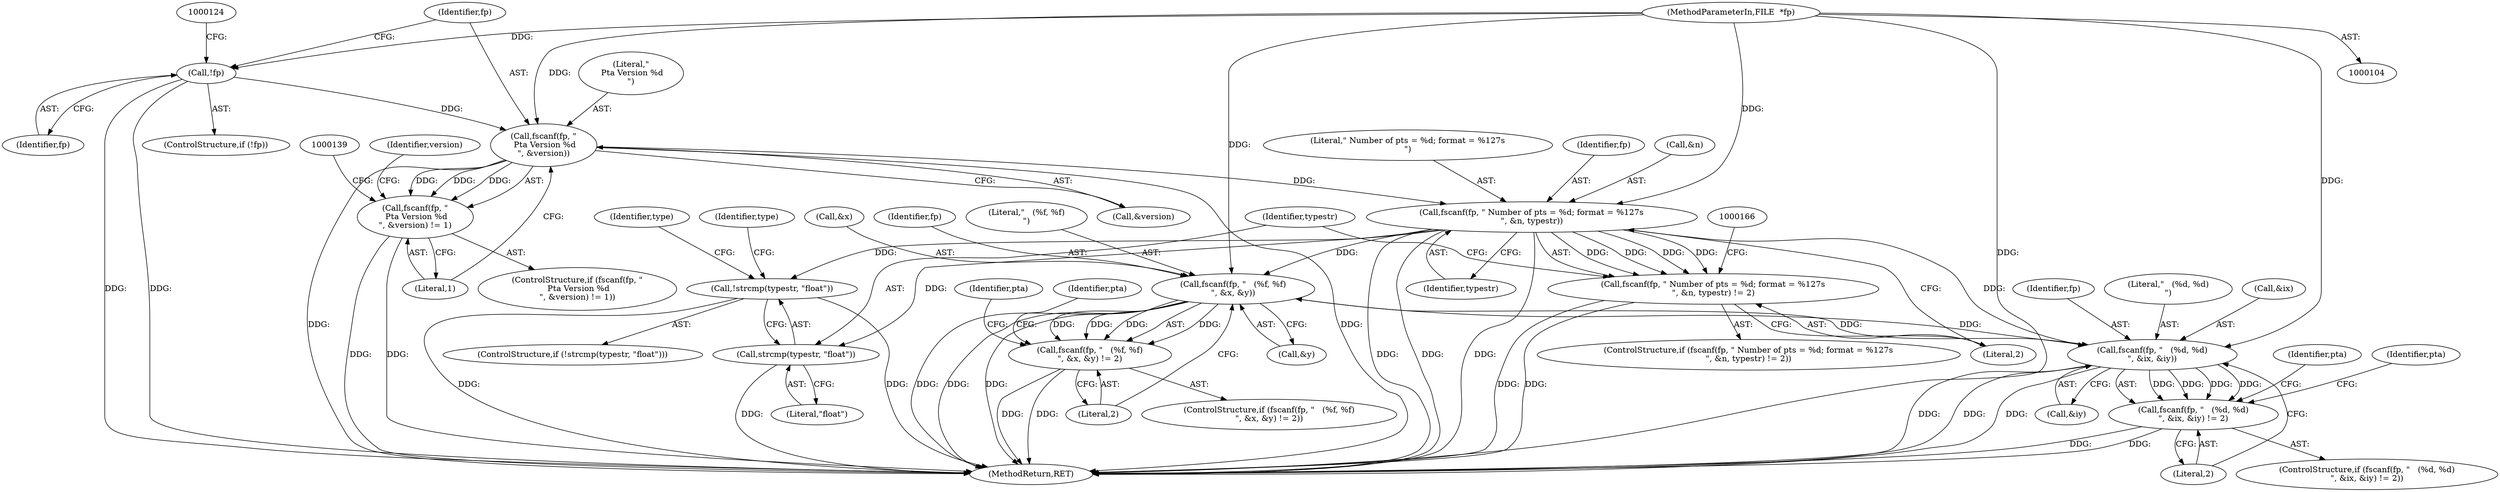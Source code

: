 digraph "0_leptonica_ee301cb2029db8a6289c5295daa42bba7715e99a_5@API" {
"1000131" [label="(Call,fscanf(fp, \"\n Pta Version %d\n\", &version))"];
"1000120" [label="(Call,!fp)"];
"1000105" [label="(MethodParameterIn,FILE  *fp)"];
"1000130" [label="(Call,fscanf(fp, \"\n Pta Version %d\n\", &version) != 1)"];
"1000157" [label="(Call,fscanf(fp, \" Number of pts = %d; format = %127s\n\", &n, typestr))"];
"1000156" [label="(Call,fscanf(fp, \" Number of pts = %d; format = %127s\n\", &n, typestr) != 2)"];
"1000172" [label="(Call,!strcmp(typestr, \"float\"))"];
"1000173" [label="(Call,strcmp(typestr, \"float\"))"];
"1000214" [label="(Call,fscanf(fp, \"   (%f, %f)\n\", &x, &y))"];
"1000213" [label="(Call,fscanf(fp, \"   (%f, %f)\n\", &x, &y) != 2)"];
"1000241" [label="(Call,fscanf(fp, \"   (%d, %d)\n\", &ix, &iy))"];
"1000240" [label="(Call,fscanf(fp, \"   (%d, %d)\n\", &ix, &iy) != 2)"];
"1000242" [label="(Identifier,fp)"];
"1000175" [label="(Literal,\"float\")"];
"1000243" [label="(Literal,\"   (%d, %d)\n\")"];
"1000221" [label="(Literal,2)"];
"1000246" [label="(Call,&iy)"];
"1000177" [label="(Identifier,type)"];
"1000130" [label="(Call,fscanf(fp, \"\n Pta Version %d\n\", &version) != 1)"];
"1000212" [label="(ControlStructure,if (fscanf(fp, \"   (%f, %f)\n\", &x, &y) != 2))"];
"1000252" [label="(Identifier,pta)"];
"1000215" [label="(Identifier,fp)"];
"1000157" [label="(Call,fscanf(fp, \" Number of pts = %d; format = %127s\n\", &n, typestr))"];
"1000155" [label="(ControlStructure,if (fscanf(fp, \" Number of pts = %d; format = %127s\n\", &n, typestr) != 2))"];
"1000225" [label="(Identifier,pta)"];
"1000213" [label="(Call,fscanf(fp, \"   (%f, %f)\n\", &x, &y) != 2)"];
"1000171" [label="(ControlStructure,if (!strcmp(typestr, \"float\")))"];
"1000248" [label="(Literal,2)"];
"1000120" [label="(Call,!fp)"];
"1000219" [label="(Call,&y)"];
"1000156" [label="(Call,fscanf(fp, \" Number of pts = %d; format = %127s\n\", &n, typestr) != 2)"];
"1000119" [label="(ControlStructure,if (!fp))"];
"1000136" [label="(Literal,1)"];
"1000214" [label="(Call,fscanf(fp, \"   (%f, %f)\n\", &x, &y))"];
"1000160" [label="(Call,&n)"];
"1000216" [label="(Literal,\"   (%f, %f)\n\")"];
"1000146" [label="(Identifier,version)"];
"1000129" [label="(ControlStructure,if (fscanf(fp, \"\n Pta Version %d\n\", &version) != 1))"];
"1000217" [label="(Call,&x)"];
"1000133" [label="(Literal,\"\n Pta Version %d\n\")"];
"1000240" [label="(Call,fscanf(fp, \"   (%d, %d)\n\", &ix, &iy) != 2)"];
"1000266" [label="(MethodReturn,RET)"];
"1000131" [label="(Call,fscanf(fp, \"\n Pta Version %d\n\", &version))"];
"1000159" [label="(Literal,\" Number of pts = %d; format = %127s\n\")"];
"1000162" [label="(Identifier,typestr)"];
"1000163" [label="(Literal,2)"];
"1000241" [label="(Call,fscanf(fp, \"   (%d, %d)\n\", &ix, &iy))"];
"1000244" [label="(Call,&ix)"];
"1000134" [label="(Call,&version)"];
"1000132" [label="(Identifier,fp)"];
"1000174" [label="(Identifier,typestr)"];
"1000261" [label="(Identifier,pta)"];
"1000173" [label="(Call,strcmp(typestr, \"float\"))"];
"1000234" [label="(Identifier,pta)"];
"1000105" [label="(MethodParameterIn,FILE  *fp)"];
"1000158" [label="(Identifier,fp)"];
"1000172" [label="(Call,!strcmp(typestr, \"float\"))"];
"1000121" [label="(Identifier,fp)"];
"1000239" [label="(ControlStructure,if (fscanf(fp, \"   (%d, %d)\n\", &ix, &iy) != 2))"];
"1000181" [label="(Identifier,type)"];
"1000131" -> "1000130"  [label="AST: "];
"1000131" -> "1000134"  [label="CFG: "];
"1000132" -> "1000131"  [label="AST: "];
"1000133" -> "1000131"  [label="AST: "];
"1000134" -> "1000131"  [label="AST: "];
"1000136" -> "1000131"  [label="CFG: "];
"1000131" -> "1000266"  [label="DDG: "];
"1000131" -> "1000266"  [label="DDG: "];
"1000131" -> "1000130"  [label="DDG: "];
"1000131" -> "1000130"  [label="DDG: "];
"1000131" -> "1000130"  [label="DDG: "];
"1000120" -> "1000131"  [label="DDG: "];
"1000105" -> "1000131"  [label="DDG: "];
"1000131" -> "1000157"  [label="DDG: "];
"1000120" -> "1000119"  [label="AST: "];
"1000120" -> "1000121"  [label="CFG: "];
"1000121" -> "1000120"  [label="AST: "];
"1000124" -> "1000120"  [label="CFG: "];
"1000132" -> "1000120"  [label="CFG: "];
"1000120" -> "1000266"  [label="DDG: "];
"1000120" -> "1000266"  [label="DDG: "];
"1000105" -> "1000120"  [label="DDG: "];
"1000105" -> "1000104"  [label="AST: "];
"1000105" -> "1000266"  [label="DDG: "];
"1000105" -> "1000157"  [label="DDG: "];
"1000105" -> "1000214"  [label="DDG: "];
"1000105" -> "1000241"  [label="DDG: "];
"1000130" -> "1000129"  [label="AST: "];
"1000130" -> "1000136"  [label="CFG: "];
"1000136" -> "1000130"  [label="AST: "];
"1000139" -> "1000130"  [label="CFG: "];
"1000146" -> "1000130"  [label="CFG: "];
"1000130" -> "1000266"  [label="DDG: "];
"1000130" -> "1000266"  [label="DDG: "];
"1000157" -> "1000156"  [label="AST: "];
"1000157" -> "1000162"  [label="CFG: "];
"1000158" -> "1000157"  [label="AST: "];
"1000159" -> "1000157"  [label="AST: "];
"1000160" -> "1000157"  [label="AST: "];
"1000162" -> "1000157"  [label="AST: "];
"1000163" -> "1000157"  [label="CFG: "];
"1000157" -> "1000266"  [label="DDG: "];
"1000157" -> "1000266"  [label="DDG: "];
"1000157" -> "1000266"  [label="DDG: "];
"1000157" -> "1000156"  [label="DDG: "];
"1000157" -> "1000156"  [label="DDG: "];
"1000157" -> "1000156"  [label="DDG: "];
"1000157" -> "1000156"  [label="DDG: "];
"1000157" -> "1000172"  [label="DDG: "];
"1000157" -> "1000173"  [label="DDG: "];
"1000157" -> "1000214"  [label="DDG: "];
"1000157" -> "1000241"  [label="DDG: "];
"1000156" -> "1000155"  [label="AST: "];
"1000156" -> "1000163"  [label="CFG: "];
"1000163" -> "1000156"  [label="AST: "];
"1000166" -> "1000156"  [label="CFG: "];
"1000174" -> "1000156"  [label="CFG: "];
"1000156" -> "1000266"  [label="DDG: "];
"1000156" -> "1000266"  [label="DDG: "];
"1000172" -> "1000171"  [label="AST: "];
"1000172" -> "1000173"  [label="CFG: "];
"1000173" -> "1000172"  [label="AST: "];
"1000177" -> "1000172"  [label="CFG: "];
"1000181" -> "1000172"  [label="CFG: "];
"1000172" -> "1000266"  [label="DDG: "];
"1000172" -> "1000266"  [label="DDG: "];
"1000173" -> "1000175"  [label="CFG: "];
"1000174" -> "1000173"  [label="AST: "];
"1000175" -> "1000173"  [label="AST: "];
"1000173" -> "1000266"  [label="DDG: "];
"1000214" -> "1000213"  [label="AST: "];
"1000214" -> "1000219"  [label="CFG: "];
"1000215" -> "1000214"  [label="AST: "];
"1000216" -> "1000214"  [label="AST: "];
"1000217" -> "1000214"  [label="AST: "];
"1000219" -> "1000214"  [label="AST: "];
"1000221" -> "1000214"  [label="CFG: "];
"1000214" -> "1000266"  [label="DDG: "];
"1000214" -> "1000266"  [label="DDG: "];
"1000214" -> "1000266"  [label="DDG: "];
"1000214" -> "1000213"  [label="DDG: "];
"1000214" -> "1000213"  [label="DDG: "];
"1000214" -> "1000213"  [label="DDG: "];
"1000214" -> "1000213"  [label="DDG: "];
"1000241" -> "1000214"  [label="DDG: "];
"1000214" -> "1000241"  [label="DDG: "];
"1000213" -> "1000212"  [label="AST: "];
"1000213" -> "1000221"  [label="CFG: "];
"1000221" -> "1000213"  [label="AST: "];
"1000225" -> "1000213"  [label="CFG: "];
"1000234" -> "1000213"  [label="CFG: "];
"1000213" -> "1000266"  [label="DDG: "];
"1000213" -> "1000266"  [label="DDG: "];
"1000241" -> "1000240"  [label="AST: "];
"1000241" -> "1000246"  [label="CFG: "];
"1000242" -> "1000241"  [label="AST: "];
"1000243" -> "1000241"  [label="AST: "];
"1000244" -> "1000241"  [label="AST: "];
"1000246" -> "1000241"  [label="AST: "];
"1000248" -> "1000241"  [label="CFG: "];
"1000241" -> "1000266"  [label="DDG: "];
"1000241" -> "1000266"  [label="DDG: "];
"1000241" -> "1000266"  [label="DDG: "];
"1000241" -> "1000240"  [label="DDG: "];
"1000241" -> "1000240"  [label="DDG: "];
"1000241" -> "1000240"  [label="DDG: "];
"1000241" -> "1000240"  [label="DDG: "];
"1000240" -> "1000239"  [label="AST: "];
"1000240" -> "1000248"  [label="CFG: "];
"1000248" -> "1000240"  [label="AST: "];
"1000252" -> "1000240"  [label="CFG: "];
"1000261" -> "1000240"  [label="CFG: "];
"1000240" -> "1000266"  [label="DDG: "];
"1000240" -> "1000266"  [label="DDG: "];
}
